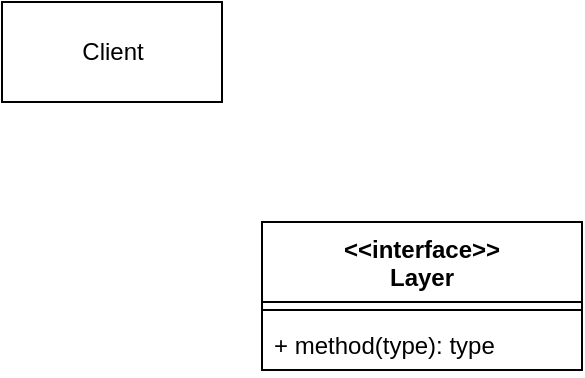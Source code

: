 <mxfile version="15.5.5" type="device"><diagram id="f-9JHTajqwCnVC099f0z" name="Page-1"><mxGraphModel dx="780" dy="792" grid="1" gridSize="10" guides="1" tooltips="1" connect="1" arrows="1" fold="1" page="1" pageScale="1" pageWidth="827" pageHeight="1169" math="0" shadow="0"><root><mxCell id="0"/><mxCell id="1" parent="0"/><mxCell id="TWr7jE353m_9vzdWYm5J-1" value="Client" style="html=1;" vertex="1" parent="1"><mxGeometry x="190" y="250" width="110" height="50" as="geometry"/></mxCell><mxCell id="TWr7jE353m_9vzdWYm5J-2" value="&lt;&lt;interface&gt;&gt;&#10;Layer" style="swimlane;fontStyle=1;align=center;verticalAlign=top;childLayout=stackLayout;horizontal=1;startSize=40;horizontalStack=0;resizeParent=1;resizeParentMax=0;resizeLast=0;collapsible=1;marginBottom=0;" vertex="1" parent="1"><mxGeometry x="320" y="360" width="160" height="74" as="geometry"/></mxCell><mxCell id="TWr7jE353m_9vzdWYm5J-4" value="" style="line;strokeWidth=1;fillColor=none;align=left;verticalAlign=middle;spacingTop=-1;spacingLeft=3;spacingRight=3;rotatable=0;labelPosition=right;points=[];portConstraint=eastwest;" vertex="1" parent="TWr7jE353m_9vzdWYm5J-2"><mxGeometry y="40" width="160" height="8" as="geometry"/></mxCell><mxCell id="TWr7jE353m_9vzdWYm5J-5" value="+ method(type): type" style="text;strokeColor=none;fillColor=none;align=left;verticalAlign=top;spacingLeft=4;spacingRight=4;overflow=hidden;rotatable=0;points=[[0,0.5],[1,0.5]];portConstraint=eastwest;" vertex="1" parent="TWr7jE353m_9vzdWYm5J-2"><mxGeometry y="48" width="160" height="26" as="geometry"/></mxCell></root></mxGraphModel></diagram></mxfile>